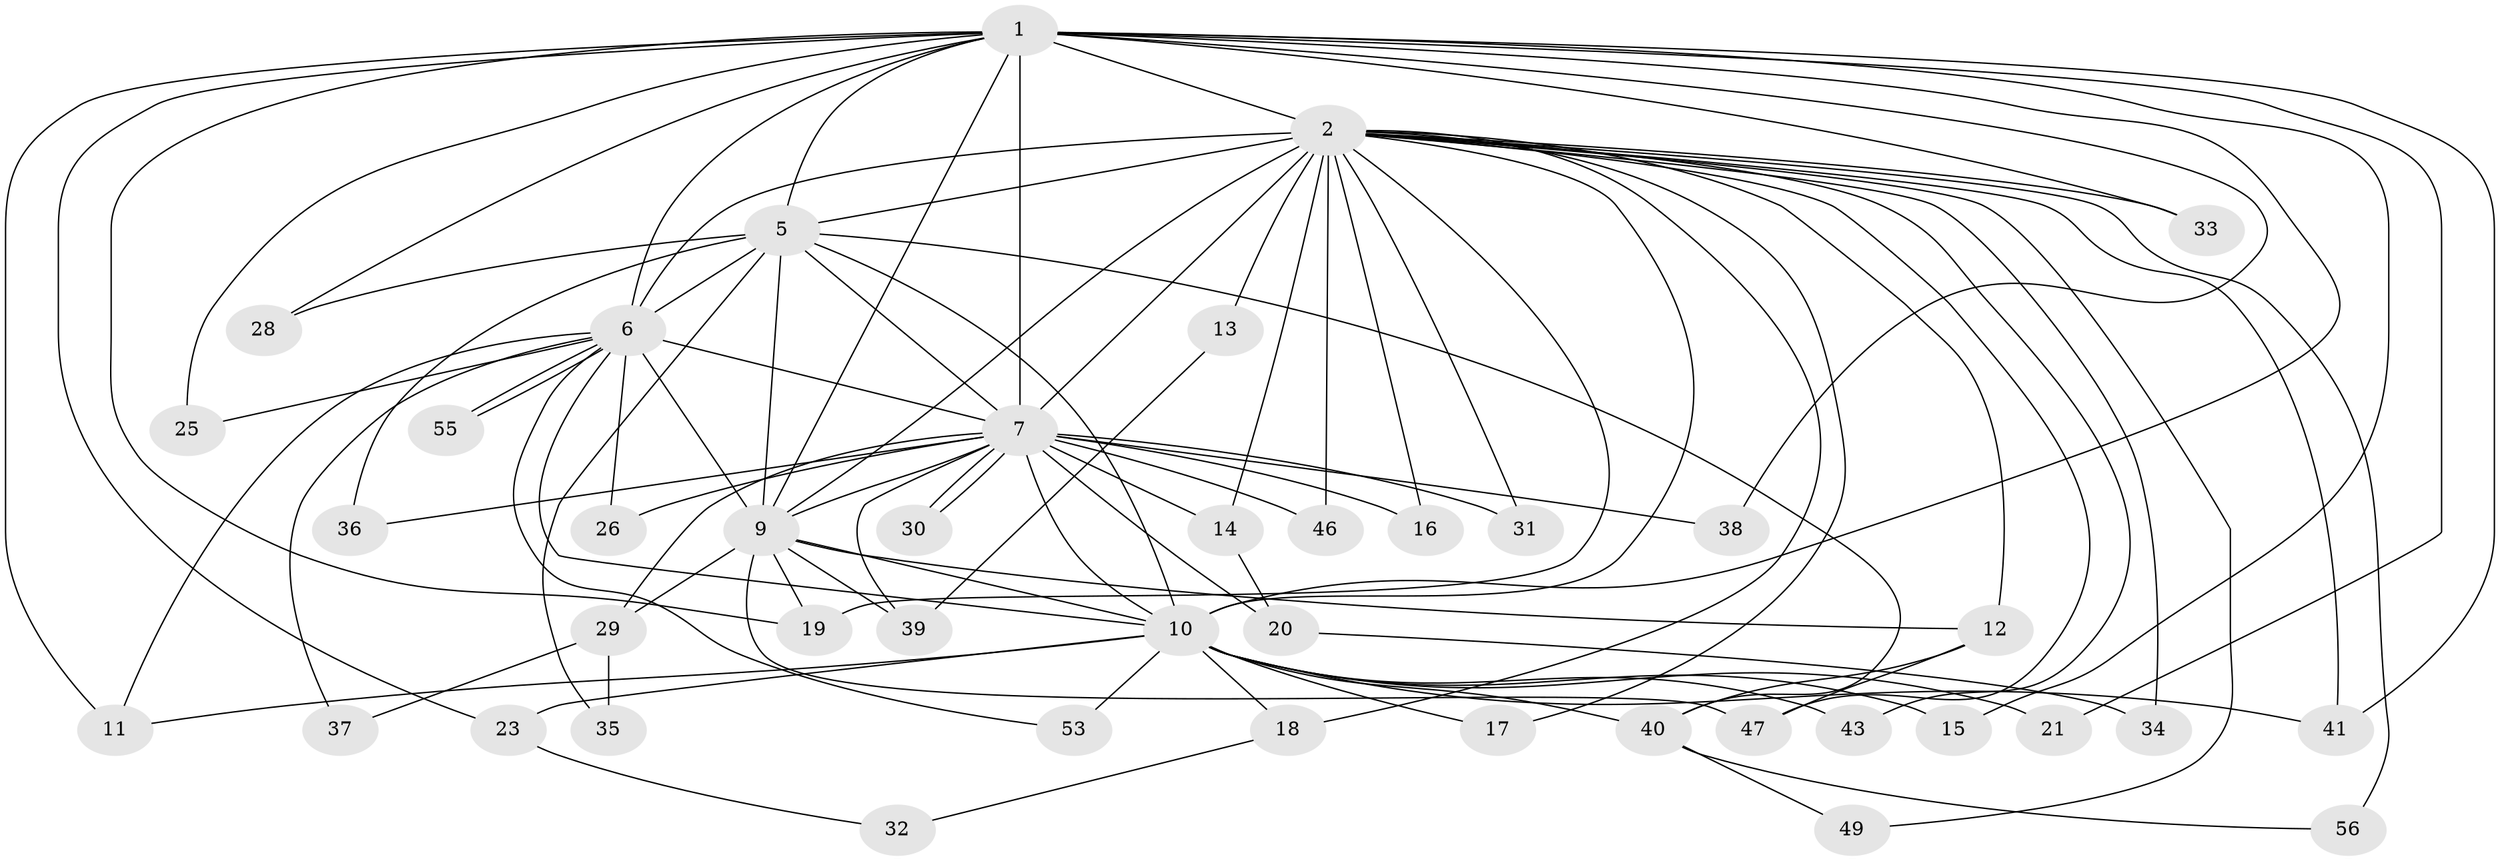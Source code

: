 // original degree distribution, {15: 0.017543859649122806, 14: 0.05263157894736842, 23: 0.017543859649122806, 13: 0.03508771929824561, 19: 0.017543859649122806, 18: 0.017543859649122806, 21: 0.017543859649122806, 3: 0.15789473684210525, 4: 0.07017543859649122, 2: 0.5789473684210527, 5: 0.017543859649122806}
// Generated by graph-tools (version 1.1) at 2025/41/03/06/25 10:41:37]
// undirected, 42 vertices, 96 edges
graph export_dot {
graph [start="1"]
  node [color=gray90,style=filled];
  1 [super="+4"];
  2 [super="+3"];
  5 [super="+57"];
  6 [super="+51"];
  7 [super="+8"];
  9 [super="+22"];
  10 [super="+48"];
  11 [super="+24"];
  12;
  13 [super="+45"];
  14;
  15;
  16;
  17;
  18 [super="+44"];
  19;
  20;
  21;
  23;
  25 [super="+27"];
  26;
  28;
  29;
  30;
  31;
  32;
  33;
  34;
  35;
  36;
  37;
  38;
  39 [super="+54"];
  40 [super="+50"];
  41 [super="+42"];
  43;
  46;
  47 [super="+52"];
  49;
  53;
  55;
  56;
  1 -- 2 [weight=4];
  1 -- 5 [weight=2];
  1 -- 6 [weight=2];
  1 -- 7 [weight=4];
  1 -- 9 [weight=2];
  1 -- 10 [weight=2];
  1 -- 15;
  1 -- 21;
  1 -- 23;
  1 -- 28;
  1 -- 38;
  1 -- 41;
  1 -- 33;
  1 -- 11;
  1 -- 19;
  1 -- 25;
  2 -- 5 [weight=2];
  2 -- 6 [weight=3];
  2 -- 7 [weight=4];
  2 -- 9 [weight=2];
  2 -- 10 [weight=2];
  2 -- 12;
  2 -- 14;
  2 -- 33;
  2 -- 13;
  2 -- 16;
  2 -- 17;
  2 -- 18 [weight=2];
  2 -- 19;
  2 -- 31;
  2 -- 34;
  2 -- 41;
  2 -- 43;
  2 -- 46;
  2 -- 49;
  2 -- 56;
  2 -- 47;
  5 -- 6;
  5 -- 7 [weight=2];
  5 -- 9;
  5 -- 10 [weight=2];
  5 -- 28;
  5 -- 35;
  5 -- 36;
  5 -- 40;
  6 -- 7 [weight=2];
  6 -- 9;
  6 -- 10 [weight=2];
  6 -- 25 [weight=2];
  6 -- 26;
  6 -- 37;
  6 -- 53;
  6 -- 55;
  6 -- 55;
  6 -- 11;
  7 -- 9 [weight=2];
  7 -- 10 [weight=2];
  7 -- 14;
  7 -- 26;
  7 -- 29;
  7 -- 30;
  7 -- 30;
  7 -- 31;
  7 -- 38;
  7 -- 46;
  7 -- 36;
  7 -- 39 [weight=2];
  7 -- 16;
  7 -- 20;
  9 -- 10;
  9 -- 12;
  9 -- 29;
  9 -- 39;
  9 -- 47;
  9 -- 19;
  10 -- 11;
  10 -- 15;
  10 -- 17;
  10 -- 18;
  10 -- 21;
  10 -- 23;
  10 -- 41;
  10 -- 43;
  10 -- 53;
  10 -- 40;
  12 -- 40;
  12 -- 47;
  13 -- 39;
  14 -- 20;
  18 -- 32;
  20 -- 34;
  23 -- 32;
  29 -- 35;
  29 -- 37;
  40 -- 49;
  40 -- 56;
}

